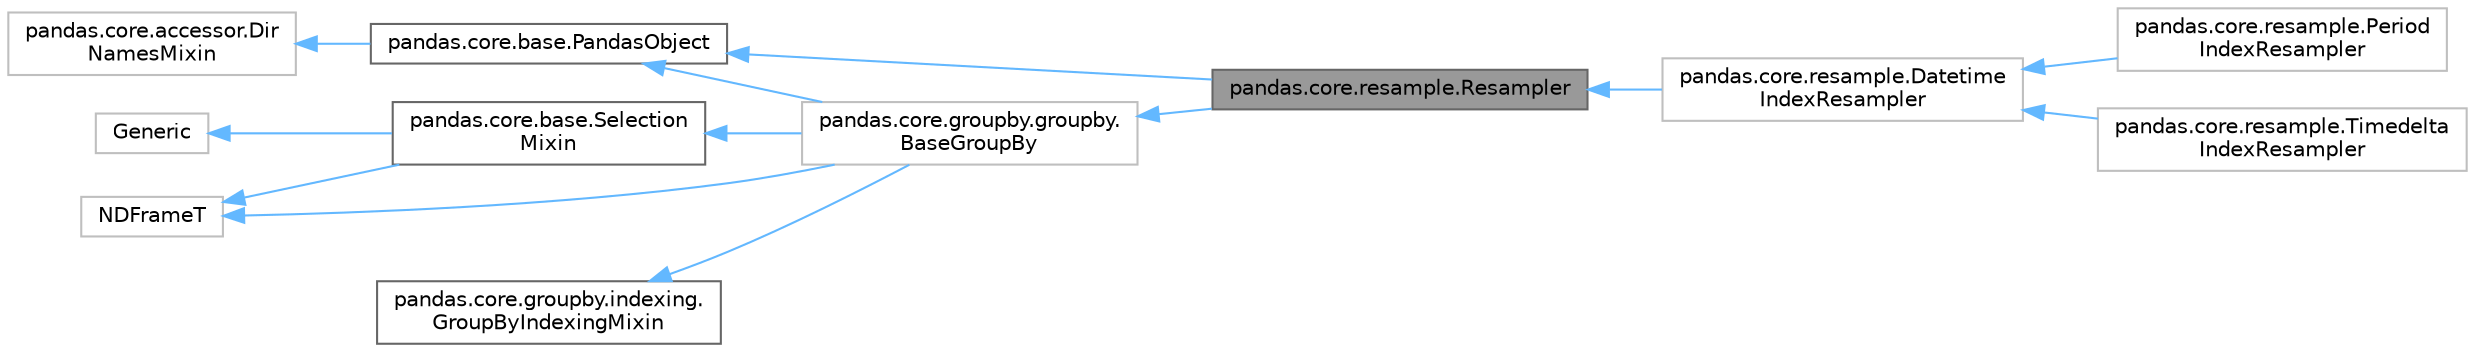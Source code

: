 digraph "pandas.core.resample.Resampler"
{
 // LATEX_PDF_SIZE
  bgcolor="transparent";
  edge [fontname=Helvetica,fontsize=10,labelfontname=Helvetica,labelfontsize=10];
  node [fontname=Helvetica,fontsize=10,shape=box,height=0.2,width=0.4];
  rankdir="LR";
  Node1 [id="Node000001",label="pandas.core.resample.Resampler",height=0.2,width=0.4,color="gray40", fillcolor="grey60", style="filled", fontcolor="black",tooltip=" "];
  Node2 -> Node1 [id="edge13_Node000001_Node000002",dir="back",color="steelblue1",style="solid",tooltip=" "];
  Node2 [id="Node000002",label="pandas.core.groupby.groupby.\lBaseGroupBy",height=0.2,width=0.4,color="grey75", fillcolor="white", style="filled",URL="$d2/d90/classpandas_1_1core_1_1groupby_1_1groupby_1_1BaseGroupBy.html",tooltip=" "];
  Node3 -> Node2 [id="edge14_Node000002_Node000003",dir="back",color="steelblue1",style="solid",tooltip=" "];
  Node3 [id="Node000003",label="pandas.core.base.PandasObject",height=0.2,width=0.4,color="gray40", fillcolor="white", style="filled",URL="$d9/d19/classpandas_1_1core_1_1base_1_1PandasObject.html",tooltip=" "];
  Node4 -> Node3 [id="edge15_Node000003_Node000004",dir="back",color="steelblue1",style="solid",tooltip=" "];
  Node4 [id="Node000004",label="pandas.core.accessor.Dir\lNamesMixin",height=0.2,width=0.4,color="grey75", fillcolor="white", style="filled",URL="$df/dd9/classpandas_1_1core_1_1accessor_1_1DirNamesMixin.html",tooltip=" "];
  Node5 -> Node2 [id="edge16_Node000002_Node000005",dir="back",color="steelblue1",style="solid",tooltip=" "];
  Node5 [id="Node000005",label="pandas.core.base.Selection\lMixin",height=0.2,width=0.4,color="gray40", fillcolor="white", style="filled",URL="$d8/d8c/classpandas_1_1core_1_1base_1_1SelectionMixin.html",tooltip=" "];
  Node6 -> Node5 [id="edge17_Node000005_Node000006",dir="back",color="steelblue1",style="solid",tooltip=" "];
  Node6 [id="Node000006",label="Generic",height=0.2,width=0.4,color="grey75", fillcolor="white", style="filled",URL="$d7/d8b/classGeneric.html",tooltip=" "];
  Node7 -> Node5 [id="edge18_Node000005_Node000007",dir="back",color="steelblue1",style="solid",tooltip=" "];
  Node7 [id="Node000007",label="NDFrameT",height=0.2,width=0.4,color="grey75", fillcolor="white", style="filled",URL="$d9/ddf/classNDFrameT.html",tooltip=" "];
  Node7 -> Node2 [id="edge19_Node000002_Node000007",dir="back",color="steelblue1",style="solid",tooltip=" "];
  Node8 -> Node2 [id="edge20_Node000002_Node000008",dir="back",color="steelblue1",style="solid",tooltip=" "];
  Node8 [id="Node000008",label="pandas.core.groupby.indexing.\lGroupByIndexingMixin",height=0.2,width=0.4,color="gray40", fillcolor="white", style="filled",URL="$da/d55/classpandas_1_1core_1_1groupby_1_1indexing_1_1GroupByIndexingMixin.html",tooltip=" "];
  Node3 -> Node1 [id="edge21_Node000001_Node000003",dir="back",color="steelblue1",style="solid",tooltip=" "];
  Node1 -> Node9 [id="edge22_Node000001_Node000009",dir="back",color="steelblue1",style="solid",tooltip=" "];
  Node9 [id="Node000009",label="pandas.core.resample.Datetime\lIndexResampler",height=0.2,width=0.4,color="grey75", fillcolor="white", style="filled",URL="$d8/d55/classpandas_1_1core_1_1resample_1_1DatetimeIndexResampler.html",tooltip=" "];
  Node9 -> Node10 [id="edge23_Node000009_Node000010",dir="back",color="steelblue1",style="solid",tooltip=" "];
  Node10 [id="Node000010",label="pandas.core.resample.Period\lIndexResampler",height=0.2,width=0.4,color="grey75", fillcolor="white", style="filled",URL="$d7/d04/classpandas_1_1core_1_1resample_1_1PeriodIndexResampler.html",tooltip=" "];
  Node9 -> Node11 [id="edge24_Node000009_Node000011",dir="back",color="steelblue1",style="solid",tooltip=" "];
  Node11 [id="Node000011",label="pandas.core.resample.Timedelta\lIndexResampler",height=0.2,width=0.4,color="grey75", fillcolor="white", style="filled",URL="$df/d52/classpandas_1_1core_1_1resample_1_1TimedeltaIndexResampler.html",tooltip=" "];
}
